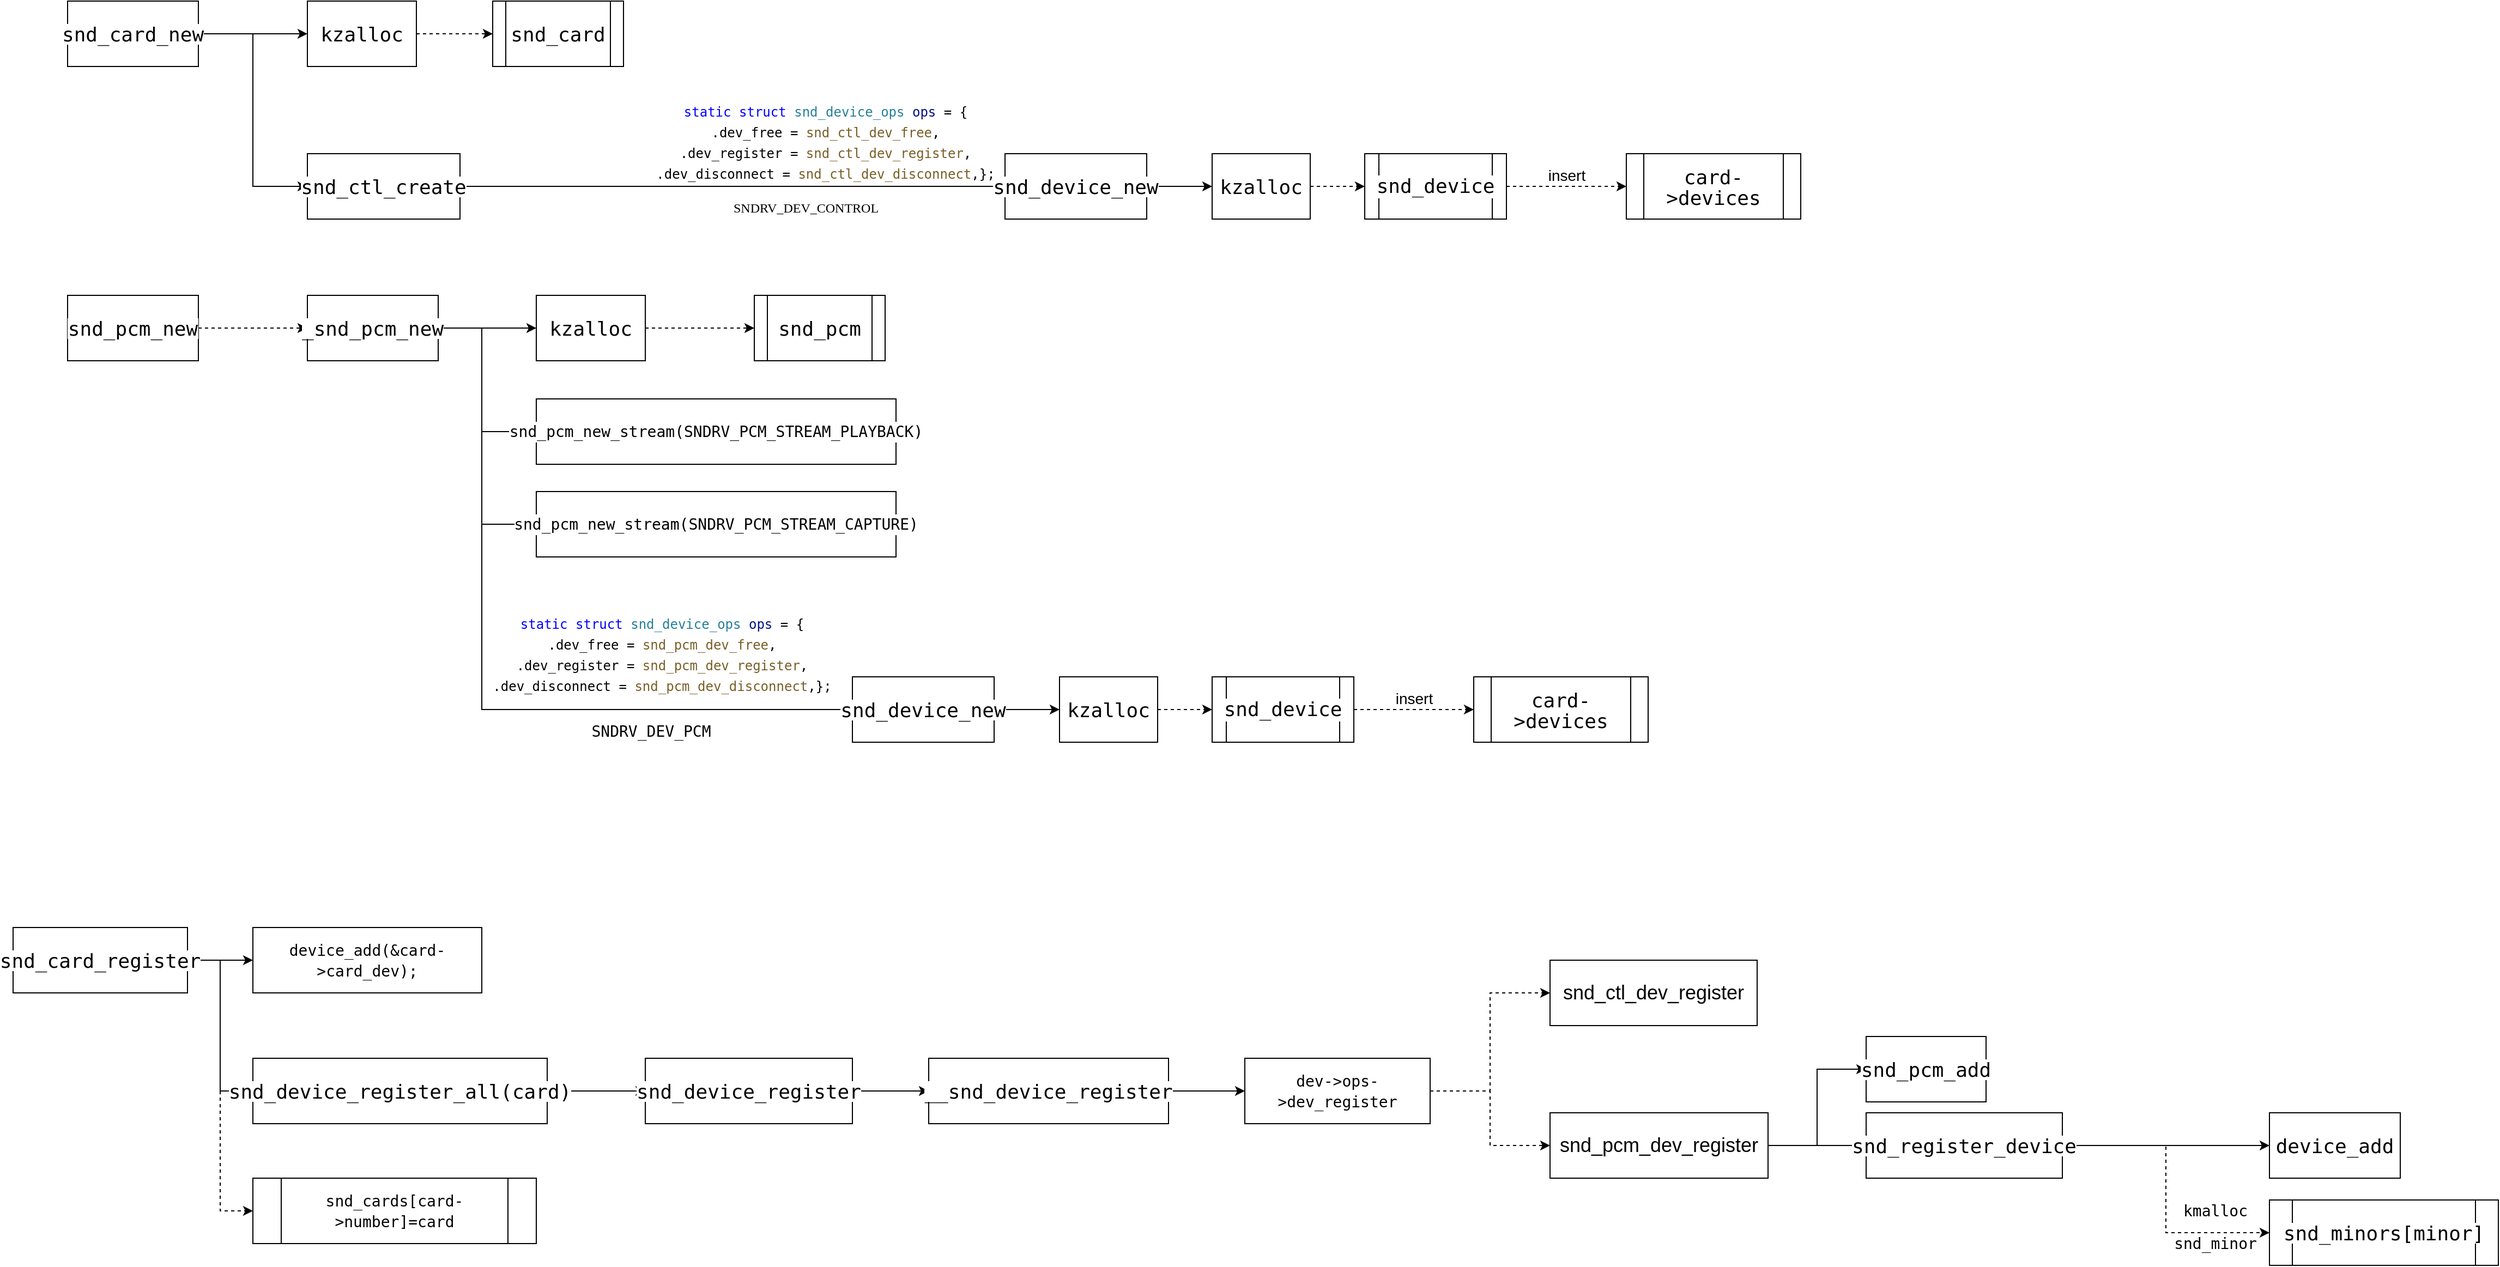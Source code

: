 <mxfile version="14.7.6" type="github">
  <diagram id="GA7JvFSTfR5UvjS3zdCi" name="Page-1">
    <mxGraphModel dx="1355" dy="793" grid="1" gridSize="10" guides="1" tooltips="1" connect="1" arrows="1" fold="1" page="1" pageScale="1" pageWidth="827" pageHeight="1169" math="0" shadow="0">
      <root>
        <mxCell id="0" />
        <mxCell id="1" parent="0" />
        <mxCell id="i92UBZPYgpHDVVU4iysN-3" style="edgeStyle=orthogonalEdgeStyle;rounded=0;orthogonalLoop=1;jettySize=auto;html=1;entryX=0;entryY=0.5;entryDx=0;entryDy=0;fontSize=18;" parent="1" source="i92UBZPYgpHDVVU4iysN-1" target="i92UBZPYgpHDVVU4iysN-2" edge="1">
          <mxGeometry relative="1" as="geometry" />
        </mxCell>
        <mxCell id="i92UBZPYgpHDVVU4iysN-8" style="edgeStyle=orthogonalEdgeStyle;rounded=0;orthogonalLoop=1;jettySize=auto;html=1;entryX=0;entryY=0.5;entryDx=0;entryDy=0;fontSize=5;" parent="1" source="i92UBZPYgpHDVVU4iysN-1" target="i92UBZPYgpHDVVU4iysN-7" edge="1">
          <mxGeometry relative="1" as="geometry" />
        </mxCell>
        <mxCell id="i92UBZPYgpHDVVU4iysN-1" value="&lt;div style=&quot;background-color: rgb(255, 255, 255); font-family: &amp;quot;droid sans mono&amp;quot;, &amp;quot;monospace&amp;quot;, monospace, &amp;quot;droid sans fallback&amp;quot;; font-weight: normal; font-size: 18px; line-height: 19px;&quot;&gt;&lt;div style=&quot;font-size: 18px;&quot;&gt;&lt;font style=&quot;font-size: 18px;&quot;&gt;snd_card_new&lt;/font&gt;&lt;/div&gt;&lt;/div&gt;" style="whiteSpace=wrap;html=1;fontSize=18;" parent="1" vertex="1">
          <mxGeometry x="80" y="190" width="120" height="60" as="geometry" />
        </mxCell>
        <mxCell id="i92UBZPYgpHDVVU4iysN-6" style="edgeStyle=orthogonalEdgeStyle;rounded=0;orthogonalLoop=1;jettySize=auto;html=1;entryX=0;entryY=0.5;entryDx=0;entryDy=0;dashed=1;fontSize=18;" parent="1" source="i92UBZPYgpHDVVU4iysN-2" target="i92UBZPYgpHDVVU4iysN-5" edge="1">
          <mxGeometry relative="1" as="geometry" />
        </mxCell>
        <mxCell id="i92UBZPYgpHDVVU4iysN-2" value="&lt;div style=&quot;background-color: rgb(255, 255, 255); font-family: &amp;quot;droid sans mono&amp;quot;, &amp;quot;monospace&amp;quot;, monospace, &amp;quot;droid sans fallback&amp;quot;; font-weight: normal; font-size: 18px; line-height: 19px;&quot;&gt;&lt;div style=&quot;font-size: 18px;&quot;&gt;&lt;font style=&quot;font-size: 18px;&quot;&gt;kzalloc&lt;/font&gt;&lt;/div&gt;&lt;/div&gt;" style="whiteSpace=wrap;html=1;fontSize=18;" parent="1" vertex="1">
          <mxGeometry x="300" y="190" width="100" height="60" as="geometry" />
        </mxCell>
        <mxCell id="i92UBZPYgpHDVVU4iysN-5" value="&lt;div style=&quot;background-color: rgb(255, 255, 255); font-family: &amp;quot;droid sans mono&amp;quot;, &amp;quot;monospace&amp;quot;, monospace, &amp;quot;droid sans fallback&amp;quot;; font-weight: normal; font-size: 18px; line-height: 19px;&quot;&gt;&lt;div style=&quot;font-size: 18px;&quot;&gt;&lt;font style=&quot;font-size: 18px;&quot;&gt;snd_card&lt;/font&gt;&lt;/div&gt;&lt;/div&gt;" style="shape=process;whiteSpace=wrap;html=1;backgroundOutline=1;fontSize=18;" parent="1" vertex="1">
          <mxGeometry x="470" y="190" width="120" height="60" as="geometry" />
        </mxCell>
        <mxCell id="i92UBZPYgpHDVVU4iysN-69" style="edgeStyle=orthogonalEdgeStyle;rounded=0;orthogonalLoop=1;jettySize=auto;html=1;fontSize=14;" parent="1" source="i92UBZPYgpHDVVU4iysN-7" target="i92UBZPYgpHDVVU4iysN-9" edge="1">
          <mxGeometry relative="1" as="geometry" />
        </mxCell>
        <mxCell id="i92UBZPYgpHDVVU4iysN-7" value="&lt;div style=&quot;background-color: rgb(255, 255, 255); font-family: &amp;quot;droid sans mono&amp;quot;, &amp;quot;monospace&amp;quot;, monospace, &amp;quot;droid sans fallback&amp;quot;; font-weight: normal; font-size: 18px; line-height: 19px;&quot;&gt;&lt;div style=&quot;font-size: 18px;&quot;&gt;snd_ctl_create&lt;/div&gt;&lt;/div&gt;" style="whiteSpace=wrap;html=1;fontSize=18;" parent="1" vertex="1">
          <mxGeometry x="300" y="330" width="140" height="60" as="geometry" />
        </mxCell>
        <mxCell id="i92UBZPYgpHDVVU4iysN-15" style="edgeStyle=orthogonalEdgeStyle;rounded=0;orthogonalLoop=1;jettySize=auto;html=1;fontSize=5;entryX=0;entryY=0.5;entryDx=0;entryDy=0;" parent="1" source="i92UBZPYgpHDVVU4iysN-9" target="i92UBZPYgpHDVVU4iysN-13" edge="1">
          <mxGeometry relative="1" as="geometry">
            <mxPoint x="690" y="70" as="targetPoint" />
          </mxGeometry>
        </mxCell>
        <mxCell id="i92UBZPYgpHDVVU4iysN-9" value="&lt;div style=&quot;background-color: rgb(255 , 255 , 255) ; font-family: &amp;#34;droid sans mono&amp;#34; , &amp;#34;monospace&amp;#34; , monospace , &amp;#34;droid sans fallback&amp;#34; ; font-weight: normal ; font-size: 18px ; line-height: 19px&quot;&gt;&lt;div&gt;&lt;font style=&quot;font-size: 18px&quot;&gt;snd_device_new&lt;/font&gt;&lt;/div&gt;&lt;/div&gt;" style="whiteSpace=wrap;html=1;fontSize=5;" parent="1" vertex="1">
          <mxGeometry x="940" y="330" width="130" height="60" as="geometry" />
        </mxCell>
        <mxCell id="i92UBZPYgpHDVVU4iysN-17" style="edgeStyle=orthogonalEdgeStyle;rounded=0;orthogonalLoop=1;jettySize=auto;html=1;entryX=0;entryY=0.5;entryDx=0;entryDy=0;fontSize=5;dashed=1;" parent="1" source="i92UBZPYgpHDVVU4iysN-13" target="i92UBZPYgpHDVVU4iysN-16" edge="1">
          <mxGeometry relative="1" as="geometry" />
        </mxCell>
        <mxCell id="i92UBZPYgpHDVVU4iysN-13" value="&lt;div style=&quot;background-color: rgb(255 , 255 , 255) ; font-family: &amp;#34;droid sans mono&amp;#34; , &amp;#34;monospace&amp;#34; , monospace , &amp;#34;droid sans fallback&amp;#34; ; font-weight: normal ; font-size: 18px ; line-height: 19px&quot;&gt;&lt;div&gt;&lt;font style=&quot;font-size: 18px&quot;&gt;kzalloc&lt;/font&gt;&lt;/div&gt;&lt;/div&gt;" style="whiteSpace=wrap;html=1;fontSize=5;" parent="1" vertex="1">
          <mxGeometry x="1130" y="330" width="90" height="60" as="geometry" />
        </mxCell>
        <mxCell id="i92UBZPYgpHDVVU4iysN-60" style="edgeStyle=orthogonalEdgeStyle;rounded=0;orthogonalLoop=1;jettySize=auto;html=1;entryX=0;entryY=0.5;entryDx=0;entryDy=0;dashed=1;fontSize=14;" parent="1" source="i92UBZPYgpHDVVU4iysN-16" target="i92UBZPYgpHDVVU4iysN-59" edge="1">
          <mxGeometry relative="1" as="geometry" />
        </mxCell>
        <mxCell id="i92UBZPYgpHDVVU4iysN-16" value="&lt;div style=&quot;background-color: rgb(255 , 255 , 255) ; font-family: &amp;#34;droid sans mono&amp;#34; , &amp;#34;monospace&amp;#34; , monospace , &amp;#34;droid sans fallback&amp;#34; ; font-weight: normal ; font-size: 14px ; line-height: 19px&quot;&gt;&lt;div&gt;&lt;font style=&quot;font-size: 18px&quot;&gt;snd_device&lt;/font&gt;&lt;/div&gt;&lt;/div&gt;" style="shape=process;whiteSpace=wrap;html=1;backgroundOutline=1;fontSize=5;" parent="1" vertex="1">
          <mxGeometry x="1270" y="330" width="130" height="60" as="geometry" />
        </mxCell>
        <mxCell id="i92UBZPYgpHDVVU4iysN-19" value="&lt;font style=&quot;font-size: 14px;&quot;&gt;inser&lt;/font&gt;t" style="text;html=1;align=center;verticalAlign=middle;resizable=0;points=[];autosize=1;strokeColor=none;fontSize=14;" parent="1" vertex="1">
          <mxGeometry x="1430" y="340" width="50" height="20" as="geometry" />
        </mxCell>
        <mxCell id="i92UBZPYgpHDVVU4iysN-23" value="&lt;div style=&quot;color: rgb(0 , 0 , 0) ; background-color: rgb(255 , 255 , 255) ; font-family: &amp;#34;droid sans mono&amp;#34; , &amp;#34;monospace&amp;#34; , monospace , &amp;#34;droid sans fallback&amp;#34; ; font-weight: normal ; font-size: 12px ; line-height: 19px&quot; align=&quot;center&quot;&gt;&lt;div&gt;&lt;font style=&quot;font-size: 12px&quot;&gt;&lt;span style=&quot;color: #000000&quot;&gt;    &lt;/span&gt;&lt;span style=&quot;color: #0000ff&quot;&gt;static&lt;/span&gt;&lt;span style=&quot;color: #000000&quot;&gt; &lt;/span&gt;&lt;span style=&quot;color: #0000ff&quot;&gt;struct&lt;/span&gt;&lt;span style=&quot;color: #000000&quot;&gt; &lt;/span&gt;&lt;span style=&quot;color: #267f99&quot;&gt;snd_device_ops&lt;/span&gt;&lt;span style=&quot;color: #000000&quot;&gt; &lt;/span&gt;&lt;span style=&quot;color: #001080&quot;&gt;ops&lt;/span&gt;&lt;span style=&quot;color: #000000&quot;&gt; = {&lt;/span&gt;&lt;/font&gt;&lt;/div&gt;&lt;div&gt;&lt;font style=&quot;font-size: 12px&quot;&gt;&lt;span style=&quot;color: #000000&quot;&gt;        .dev_free = &lt;/span&gt;&lt;span style=&quot;color: #795e26&quot;&gt;snd_ctl_dev_free&lt;/span&gt;&lt;span style=&quot;color: #000000&quot;&gt;,&lt;/span&gt;&lt;/font&gt;&lt;/div&gt;&lt;div&gt;&lt;font style=&quot;font-size: 12px&quot;&gt;&lt;span style=&quot;color: #000000&quot;&gt;        .dev_register = &lt;/span&gt;&lt;span style=&quot;color: #795e26&quot;&gt;snd_ctl_dev_register&lt;/span&gt;&lt;span style=&quot;color: #000000&quot;&gt;,&lt;/span&gt;&lt;/font&gt;&lt;/div&gt;&lt;div&gt;&lt;font style=&quot;font-size: 12px&quot;&gt;&lt;span style=&quot;color: #000000&quot;&gt;        .dev_disconnect = &lt;/span&gt;&lt;span style=&quot;color: #795e26&quot;&gt;snd_ctl_dev_disconnect&lt;/span&gt;&lt;span style=&quot;color: #000000&quot;&gt;,};&lt;/span&gt;&lt;/font&gt;&lt;/div&gt;&lt;/div&gt;" style="text;html=1;align=center;verticalAlign=middle;resizable=0;points=[];autosize=1;strokeColor=none;fontSize=14;" parent="1" vertex="1">
          <mxGeometry x="640" y="280" width="270" height="80" as="geometry" />
        </mxCell>
        <mxCell id="i92UBZPYgpHDVVU4iysN-26" style="edgeStyle=orthogonalEdgeStyle;rounded=0;orthogonalLoop=1;jettySize=auto;html=1;entryX=0;entryY=0.5;entryDx=0;entryDy=0;fontSize=14;" parent="1" source="i92UBZPYgpHDVVU4iysN-24" target="i92UBZPYgpHDVVU4iysN-25" edge="1">
          <mxGeometry relative="1" as="geometry" />
        </mxCell>
        <mxCell id="i92UBZPYgpHDVVU4iysN-34" style="edgeStyle=orthogonalEdgeStyle;rounded=0;orthogonalLoop=1;jettySize=auto;html=1;entryX=0;entryY=0.5;entryDx=0;entryDy=0;fontSize=14;" parent="1" source="i92UBZPYgpHDVVU4iysN-24" target="i92UBZPYgpHDVVU4iysN-27" edge="1">
          <mxGeometry relative="1" as="geometry" />
        </mxCell>
        <mxCell id="i92UBZPYgpHDVVU4iysN-37" style="edgeStyle=orthogonalEdgeStyle;rounded=0;orthogonalLoop=1;jettySize=auto;html=1;entryX=0;entryY=0.5;entryDx=0;entryDy=0;fontSize=14;dashed=1;" parent="1" source="i92UBZPYgpHDVVU4iysN-24" target="i92UBZPYgpHDVVU4iysN-35" edge="1">
          <mxGeometry relative="1" as="geometry" />
        </mxCell>
        <mxCell id="i92UBZPYgpHDVVU4iysN-24" value="&lt;div style=&quot;background-color: rgb(255 , 255 , 255) ; font-family: &amp;quot;droid sans mono&amp;quot; , &amp;quot;monospace&amp;quot; , monospace , &amp;quot;droid sans fallback&amp;quot; ; font-weight: normal ; font-size: 18px ; line-height: 19px&quot;&gt;&lt;div&gt;&lt;font style=&quot;font-size: 18px&quot;&gt;snd_card_register&lt;/font&gt;&lt;/div&gt;&lt;/div&gt;" style="whiteSpace=wrap;html=1;fontSize=14;align=center;" parent="1" vertex="1">
          <mxGeometry x="30" y="1040" width="160" height="60" as="geometry" />
        </mxCell>
        <mxCell id="i92UBZPYgpHDVVU4iysN-25" value="&lt;div style=&quot;background-color: rgb(255 , 255 , 255) ; font-family: &amp;#34;droid sans mono&amp;#34; , &amp;#34;monospace&amp;#34; , monospace , &amp;#34;droid sans fallback&amp;#34; ; font-weight: normal ; line-height: 19px&quot;&gt;&lt;div&gt;&lt;font style=&quot;font-size: 14px&quot;&gt;device_add(&amp;amp;card-&amp;gt;card_dev);&lt;/font&gt;&lt;/div&gt;&lt;/div&gt;" style="whiteSpace=wrap;html=1;fontSize=14;align=center;" parent="1" vertex="1">
          <mxGeometry x="250" y="1040" width="210" height="60" as="geometry" />
        </mxCell>
        <mxCell id="i92UBZPYgpHDVVU4iysN-40" style="edgeStyle=orthogonalEdgeStyle;rounded=0;orthogonalLoop=1;jettySize=auto;html=1;fontSize=14;" parent="1" source="i92UBZPYgpHDVVU4iysN-27" target="i92UBZPYgpHDVVU4iysN-38" edge="1">
          <mxGeometry relative="1" as="geometry" />
        </mxCell>
        <mxCell id="i92UBZPYgpHDVVU4iysN-27" value="&lt;div style=&quot;background-color: rgb(255 , 255 , 255) ; font-family: &amp;#34;droid sans mono&amp;#34; , &amp;#34;monospace&amp;#34; , monospace , &amp;#34;droid sans fallback&amp;#34; ; font-weight: normal ; font-size: 18px ; line-height: 19px&quot;&gt;&lt;div&gt;&lt;font style=&quot;font-size: 18px&quot;&gt;snd_device_register_all&lt;/font&gt;&lt;font style=&quot;font-size: 18px&quot;&gt;(card)&lt;/font&gt;&lt;/div&gt;&lt;/div&gt;" style="whiteSpace=wrap;html=1;fontSize=14;align=center;" parent="1" vertex="1">
          <mxGeometry x="250" y="1160" width="270" height="60" as="geometry" />
        </mxCell>
        <mxCell id="i92UBZPYgpHDVVU4iysN-35" value="&lt;div style=&quot;background-color: rgb(255 , 255 , 255) ; font-family: &amp;#34;droid sans mono&amp;#34; , &amp;#34;monospace&amp;#34; , monospace , &amp;#34;droid sans fallback&amp;#34; ; font-weight: normal ; font-size: 14px ; line-height: 19px&quot;&gt;&lt;div&gt;snd_cards[card-&amp;gt;number]=card&lt;/div&gt;&lt;/div&gt;" style="shape=process;whiteSpace=wrap;html=1;backgroundOutline=1;fontSize=14;align=center;" parent="1" vertex="1">
          <mxGeometry x="250" y="1270" width="260" height="60" as="geometry" />
        </mxCell>
        <mxCell id="i92UBZPYgpHDVVU4iysN-41" style="edgeStyle=orthogonalEdgeStyle;rounded=0;orthogonalLoop=1;jettySize=auto;html=1;entryX=0;entryY=0.5;entryDx=0;entryDy=0;fontSize=14;" parent="1" source="i92UBZPYgpHDVVU4iysN-38" target="i92UBZPYgpHDVVU4iysN-39" edge="1">
          <mxGeometry relative="1" as="geometry" />
        </mxCell>
        <mxCell id="i92UBZPYgpHDVVU4iysN-38" value="&lt;div style=&quot;background-color: rgb(255 , 255 , 255) ; font-family: &amp;#34;droid sans mono&amp;#34; , &amp;#34;monospace&amp;#34; , monospace , &amp;#34;droid sans fallback&amp;#34; ; font-weight: normal ; font-size: 18px ; line-height: 19px&quot;&gt;&lt;div&gt;&lt;font style=&quot;font-size: 18px&quot;&gt;snd_device_register&lt;/font&gt;&lt;/div&gt;&lt;/div&gt;" style="whiteSpace=wrap;html=1;fontSize=14;align=center;" parent="1" vertex="1">
          <mxGeometry x="610" y="1160" width="190" height="60" as="geometry" />
        </mxCell>
        <mxCell id="i92UBZPYgpHDVVU4iysN-44" style="edgeStyle=orthogonalEdgeStyle;rounded=0;orthogonalLoop=1;jettySize=auto;html=1;fontSize=14;" parent="1" source="i92UBZPYgpHDVVU4iysN-39" target="i92UBZPYgpHDVVU4iysN-43" edge="1">
          <mxGeometry relative="1" as="geometry" />
        </mxCell>
        <mxCell id="i92UBZPYgpHDVVU4iysN-39" value="&lt;div style=&quot;background-color: rgb(255 , 255 , 255) ; font-family: &amp;#34;droid sans mono&amp;#34; , &amp;#34;monospace&amp;#34; , monospace , &amp;#34;droid sans fallback&amp;#34; ; font-weight: normal ; font-size: 18px ; line-height: 19px&quot;&gt;&lt;div&gt;&lt;font style=&quot;font-size: 18px&quot;&gt;__snd_device_register&lt;/font&gt;&lt;/div&gt;&lt;/div&gt;" style="whiteSpace=wrap;html=1;fontSize=14;align=center;" parent="1" vertex="1">
          <mxGeometry x="870" y="1160" width="220" height="60" as="geometry" />
        </mxCell>
        <mxCell id="i92UBZPYgpHDVVU4iysN-47" style="edgeStyle=orthogonalEdgeStyle;rounded=0;orthogonalLoop=1;jettySize=auto;html=1;entryX=0;entryY=0.5;entryDx=0;entryDy=0;fontSize=14;dashed=1;" parent="1" source="i92UBZPYgpHDVVU4iysN-43" target="i92UBZPYgpHDVVU4iysN-46" edge="1">
          <mxGeometry relative="1" as="geometry" />
        </mxCell>
        <mxCell id="Il8xRyf-RWIodO80tz---3" style="edgeStyle=orthogonalEdgeStyle;rounded=0;orthogonalLoop=1;jettySize=auto;html=1;dashed=1;" edge="1" parent="1" source="i92UBZPYgpHDVVU4iysN-43" target="Il8xRyf-RWIodO80tz---1">
          <mxGeometry relative="1" as="geometry" />
        </mxCell>
        <mxCell id="i92UBZPYgpHDVVU4iysN-43" value="&lt;div style=&quot;background-color: rgb(255 , 255 , 255) ; font-family: &amp;#34;droid sans mono&amp;#34; , &amp;#34;monospace&amp;#34; , monospace , &amp;#34;droid sans fallback&amp;#34; ; font-weight: normal ; font-size: 14px ; line-height: 19px&quot;&gt;&lt;div&gt;dev-&amp;gt;ops-&amp;gt;dev_register&lt;/div&gt;&lt;/div&gt;" style="whiteSpace=wrap;html=1;fontSize=14;align=center;" parent="1" vertex="1">
          <mxGeometry x="1160" y="1160" width="170" height="60" as="geometry" />
        </mxCell>
        <mxCell id="i92UBZPYgpHDVVU4iysN-46" value="&lt;font style=&quot;font-size: 18px&quot;&gt;snd_ctl_dev_register&lt;/font&gt;" style="whiteSpace=wrap;html=1;fontSize=14;align=center;" parent="1" vertex="1">
          <mxGeometry x="1440" y="1070" width="190" height="60" as="geometry" />
        </mxCell>
        <mxCell id="i92UBZPYgpHDVVU4iysN-51" style="edgeStyle=orthogonalEdgeStyle;rounded=0;orthogonalLoop=1;jettySize=auto;html=1;entryX=0;entryY=0.5;entryDx=0;entryDy=0;dashed=1;fontSize=14;" parent="1" source="i92UBZPYgpHDVVU4iysN-49" target="i92UBZPYgpHDVVU4iysN-50" edge="1">
          <mxGeometry relative="1" as="geometry" />
        </mxCell>
        <mxCell id="i92UBZPYgpHDVVU4iysN-49" value="&lt;div style=&quot;background-color: rgb(255 , 255 , 255) ; font-family: &amp;#34;droid sans mono&amp;#34; , &amp;#34;monospace&amp;#34; , monospace , &amp;#34;droid sans fallback&amp;#34; ; font-weight: normal ; font-size: 18px ; line-height: 19px&quot;&gt;&lt;div&gt;&lt;font style=&quot;font-size: 18px&quot;&gt;snd_pcm_new&lt;/font&gt;&lt;/div&gt;&lt;/div&gt;" style="whiteSpace=wrap;html=1;fontSize=14;align=center;" parent="1" vertex="1">
          <mxGeometry x="80" y="460" width="120" height="60" as="geometry" />
        </mxCell>
        <mxCell id="i92UBZPYgpHDVVU4iysN-54" style="edgeStyle=orthogonalEdgeStyle;rounded=0;orthogonalLoop=1;jettySize=auto;html=1;fontSize=14;" parent="1" source="i92UBZPYgpHDVVU4iysN-50" target="i92UBZPYgpHDVVU4iysN-53" edge="1">
          <mxGeometry relative="1" as="geometry" />
        </mxCell>
        <mxCell id="i92UBZPYgpHDVVU4iysN-63" style="edgeStyle=orthogonalEdgeStyle;rounded=0;orthogonalLoop=1;jettySize=auto;html=1;entryX=0;entryY=0.5;entryDx=0;entryDy=0;fontSize=14;" parent="1" source="i92UBZPYgpHDVVU4iysN-50" target="i92UBZPYgpHDVVU4iysN-61" edge="1">
          <mxGeometry relative="1" as="geometry">
            <Array as="points">
              <mxPoint x="460" y="490" />
              <mxPoint x="460" y="585" />
            </Array>
          </mxGeometry>
        </mxCell>
        <mxCell id="i92UBZPYgpHDVVU4iysN-64" style="edgeStyle=orthogonalEdgeStyle;rounded=0;orthogonalLoop=1;jettySize=auto;html=1;entryX=0;entryY=0.5;entryDx=0;entryDy=0;fontSize=14;" parent="1" source="i92UBZPYgpHDVVU4iysN-50" target="i92UBZPYgpHDVVU4iysN-62" edge="1">
          <mxGeometry relative="1" as="geometry">
            <Array as="points">
              <mxPoint x="460" y="490" />
              <mxPoint x="460" y="670" />
            </Array>
          </mxGeometry>
        </mxCell>
        <mxCell id="i92UBZPYgpHDVVU4iysN-78" style="edgeStyle=orthogonalEdgeStyle;rounded=0;orthogonalLoop=1;jettySize=auto;html=1;entryX=0;entryY=0.5;entryDx=0;entryDy=0;fontSize=14;" parent="1" source="i92UBZPYgpHDVVU4iysN-50" target="i92UBZPYgpHDVVU4iysN-71" edge="1">
          <mxGeometry relative="1" as="geometry">
            <Array as="points">
              <mxPoint x="460" y="490" />
              <mxPoint x="460" y="840" />
            </Array>
          </mxGeometry>
        </mxCell>
        <mxCell id="i92UBZPYgpHDVVU4iysN-50" value="&lt;div style=&quot;background-color: rgb(255 , 255 , 255) ; font-family: &amp;#34;droid sans mono&amp;#34; , &amp;#34;monospace&amp;#34; , monospace , &amp;#34;droid sans fallback&amp;#34; ; font-weight: normal ; font-size: 18px ; line-height: 19px&quot;&gt;&lt;div&gt;&lt;font style=&quot;font-size: 18px&quot;&gt;_snd_pcm_new&lt;/font&gt;&lt;/div&gt;&lt;/div&gt;" style="whiteSpace=wrap;html=1;fontSize=14;align=center;" parent="1" vertex="1">
          <mxGeometry x="300" y="460" width="120" height="60" as="geometry" />
        </mxCell>
        <mxCell id="i92UBZPYgpHDVVU4iysN-52" value="&lt;div style=&quot;color: rgb(0 , 0 , 0) ; background-color: rgb(255 , 255 , 255) ; font-family: &amp;#34;droid sans mono&amp;#34; , &amp;#34;monospace&amp;#34; , monospace , &amp;#34;droid sans fallback&amp;#34; ; font-weight: normal ; font-size: 12px ; line-height: 19px&quot;&gt;&lt;div&gt;&lt;font style=&quot;font-size: 12px&quot;&gt;&lt;span style=&quot;color: #0000ff&quot;&gt;static&lt;/span&gt;&lt;span style=&quot;color: #000000&quot;&gt; &lt;/span&gt;&lt;span style=&quot;color: #0000ff&quot;&gt;struct&lt;/span&gt;&lt;span style=&quot;color: #000000&quot;&gt; &lt;/span&gt;&lt;span style=&quot;color: #267f99&quot;&gt;snd_device_ops&lt;/span&gt;&lt;span style=&quot;color: #000000&quot;&gt; &lt;/span&gt;&lt;span style=&quot;color: #001080&quot;&gt;ops&lt;/span&gt;&lt;span style=&quot;color: #000000&quot;&gt; = {&lt;/span&gt;&lt;/font&gt;&lt;/div&gt;&lt;div&gt;&lt;font style=&quot;font-size: 12px&quot;&gt;&lt;span style=&quot;color: #000000&quot;&gt;        .dev_free = &lt;/span&gt;&lt;span style=&quot;color: #795e26&quot;&gt;snd_pcm_dev_free&lt;/span&gt;&lt;span style=&quot;color: #000000&quot;&gt;,&lt;/span&gt;&lt;/font&gt;&lt;/div&gt;&lt;div&gt;&lt;font style=&quot;font-size: 12px&quot;&gt;&lt;span style=&quot;color: #000000&quot;&gt;        .dev_register = &lt;/span&gt;&lt;span style=&quot;color: #795e26&quot;&gt;snd_pcm_dev_register&lt;/span&gt;&lt;span style=&quot;color: #000000&quot;&gt;,&lt;/span&gt;&lt;/font&gt;&lt;/div&gt;&lt;div&gt;&lt;font style=&quot;font-size: 12px&quot;&gt;&lt;span style=&quot;color: #000000&quot;&gt;        .dev_disconnect = &lt;/span&gt;&lt;span style=&quot;color: #795e26&quot;&gt;snd_pcm_dev_disconnect&lt;/span&gt;&lt;span style=&quot;color: #000000&quot;&gt;,};&lt;/span&gt;&lt;/font&gt;&lt;/div&gt;&lt;/div&gt;" style="text;html=1;align=center;verticalAlign=middle;resizable=0;points=[];autosize=1;strokeColor=none;fontSize=14;" parent="1" vertex="1">
          <mxGeometry x="490" y="750" width="270" height="80" as="geometry" />
        </mxCell>
        <mxCell id="i92UBZPYgpHDVVU4iysN-56" style="edgeStyle=orthogonalEdgeStyle;rounded=0;orthogonalLoop=1;jettySize=auto;html=1;fontSize=14;dashed=1;" parent="1" source="i92UBZPYgpHDVVU4iysN-53" target="i92UBZPYgpHDVVU4iysN-55" edge="1">
          <mxGeometry relative="1" as="geometry" />
        </mxCell>
        <mxCell id="i92UBZPYgpHDVVU4iysN-53" value="&lt;div style=&quot;background-color: rgb(255 , 255 , 255) ; font-family: &amp;#34;droid sans mono&amp;#34; , &amp;#34;monospace&amp;#34; , monospace , &amp;#34;droid sans fallback&amp;#34; ; font-weight: normal ; font-size: 18px ; line-height: 19px&quot;&gt;&lt;div&gt;&lt;font style=&quot;font-size: 18px&quot;&gt;kzalloc&lt;/font&gt;&lt;/div&gt;&lt;/div&gt;" style="whiteSpace=wrap;html=1;fontSize=14;align=center;" parent="1" vertex="1">
          <mxGeometry x="510" y="460" width="100" height="60" as="geometry" />
        </mxCell>
        <mxCell id="i92UBZPYgpHDVVU4iysN-55" value="&lt;div style=&quot;background-color: rgb(255 , 255 , 255) ; font-family: &amp;#34;droid sans mono&amp;#34; , &amp;#34;monospace&amp;#34; , monospace , &amp;#34;droid sans fallback&amp;#34; ; font-weight: normal ; font-size: 18px ; line-height: 19px&quot;&gt;&lt;div&gt;&lt;font style=&quot;font-size: 18px&quot;&gt;snd_pcm&lt;/font&gt;&lt;/div&gt;&lt;/div&gt;" style="shape=process;whiteSpace=wrap;html=1;backgroundOutline=1;fontSize=14;align=center;" parent="1" vertex="1">
          <mxGeometry x="710" y="460" width="120" height="60" as="geometry" />
        </mxCell>
        <mxCell id="i92UBZPYgpHDVVU4iysN-59" value="&lt;div style=&quot;background-color: rgb(255 , 255 , 255) ; font-family: &amp;#34;droid sans mono&amp;#34; , &amp;#34;monospace&amp;#34; , monospace , &amp;#34;droid sans fallback&amp;#34; ; font-weight: normal ; font-size: 18px ; line-height: 19px&quot;&gt;&lt;div&gt;&lt;font style=&quot;font-size: 18px&quot;&gt;card-&amp;gt;devices&lt;/font&gt;&lt;/div&gt;&lt;/div&gt;" style="shape=process;whiteSpace=wrap;html=1;backgroundOutline=1;fontSize=14;align=center;" parent="1" vertex="1">
          <mxGeometry x="1510" y="330" width="160" height="60" as="geometry" />
        </mxCell>
        <mxCell id="i92UBZPYgpHDVVU4iysN-61" value="&lt;div style=&quot;background-color: rgb(255 , 255 , 255) ; font-family: &amp;#34;droid sans mono&amp;#34; , &amp;#34;monospace&amp;#34; , monospace , &amp;#34;droid sans fallback&amp;#34; ; font-weight: normal ; line-height: 19px&quot;&gt;&lt;div&gt;&lt;font style=&quot;font-size: 14px&quot;&gt;snd_pcm_new_stream(SNDRV_PCM_STREAM_PLAYBACK)&lt;/font&gt;&lt;/div&gt;&lt;/div&gt;" style="whiteSpace=wrap;html=1;fontSize=14;align=center;" parent="1" vertex="1">
          <mxGeometry x="510" y="555" width="330" height="60" as="geometry" />
        </mxCell>
        <mxCell id="i92UBZPYgpHDVVU4iysN-62" value="&lt;div style=&quot;background-color: rgb(255 , 255 , 255) ; font-family: &amp;#34;droid sans mono&amp;#34; , &amp;#34;monospace&amp;#34; , monospace , &amp;#34;droid sans fallback&amp;#34; ; font-weight: normal ; line-height: 19px&quot;&gt;&lt;div&gt;&lt;font style=&quot;font-size: 14px&quot;&gt;snd_pcm_new_stream(&lt;/font&gt;&lt;span style=&quot;color: #000000&quot;&gt;SNDRV_PCM_STREAM_CAPTURE&lt;/span&gt;&lt;font style=&quot;font-size: 14px&quot;&gt;)&lt;/font&gt;&lt;/div&gt;&lt;/div&gt;" style="whiteSpace=wrap;html=1;fontSize=14;align=center;" parent="1" vertex="1">
          <mxGeometry x="510" y="640" width="330" height="60" as="geometry" />
        </mxCell>
        <mxCell id="i92UBZPYgpHDVVU4iysN-66" value="&lt;div style=&quot;background-color: rgb(255 , 255 , 255) ; font-weight: normal ; font-size: 12px ; line-height: 19px&quot;&gt;&lt;div&gt;&lt;font style=&quot;font-size: 12px&quot; face=&quot;Verdana&quot;&gt;SNDRV_DEV_CONTROL&lt;/font&gt;&lt;/div&gt;&lt;/div&gt;" style="text;html=1;align=center;verticalAlign=middle;resizable=0;points=[];autosize=1;strokeColor=none;fontSize=14;" parent="1" vertex="1">
          <mxGeometry x="687" y="370" width="140" height="20" as="geometry" />
        </mxCell>
        <mxCell id="i92UBZPYgpHDVVU4iysN-70" style="edgeStyle=orthogonalEdgeStyle;rounded=0;orthogonalLoop=1;jettySize=auto;html=1;fontSize=5;entryX=0;entryY=0.5;entryDx=0;entryDy=0;" parent="1" source="i92UBZPYgpHDVVU4iysN-71" target="i92UBZPYgpHDVVU4iysN-73" edge="1">
          <mxGeometry relative="1" as="geometry">
            <mxPoint x="550" y="550" as="targetPoint" />
          </mxGeometry>
        </mxCell>
        <mxCell id="i92UBZPYgpHDVVU4iysN-71" value="&lt;div style=&quot;background-color: rgb(255 , 255 , 255) ; font-family: &amp;#34;droid sans mono&amp;#34; , &amp;#34;monospace&amp;#34; , monospace , &amp;#34;droid sans fallback&amp;#34; ; font-weight: normal ; font-size: 18px ; line-height: 19px&quot;&gt;&lt;div&gt;&lt;font style=&quot;font-size: 18px&quot;&gt;snd_device_new&lt;/font&gt;&lt;/div&gt;&lt;/div&gt;" style="whiteSpace=wrap;html=1;fontSize=5;" parent="1" vertex="1">
          <mxGeometry x="800" y="810" width="130" height="60" as="geometry" />
        </mxCell>
        <mxCell id="i92UBZPYgpHDVVU4iysN-72" style="edgeStyle=orthogonalEdgeStyle;rounded=0;orthogonalLoop=1;jettySize=auto;html=1;entryX=0;entryY=0.5;entryDx=0;entryDy=0;fontSize=5;dashed=1;" parent="1" source="i92UBZPYgpHDVVU4iysN-73" target="i92UBZPYgpHDVVU4iysN-75" edge="1">
          <mxGeometry relative="1" as="geometry" />
        </mxCell>
        <mxCell id="i92UBZPYgpHDVVU4iysN-73" value="&lt;div style=&quot;background-color: rgb(255 , 255 , 255) ; font-family: &amp;#34;droid sans mono&amp;#34; , &amp;#34;monospace&amp;#34; , monospace , &amp;#34;droid sans fallback&amp;#34; ; font-weight: normal ; font-size: 18px ; line-height: 19px&quot;&gt;&lt;div&gt;&lt;font style=&quot;font-size: 18px&quot;&gt;kzalloc&lt;/font&gt;&lt;/div&gt;&lt;/div&gt;" style="whiteSpace=wrap;html=1;fontSize=5;" parent="1" vertex="1">
          <mxGeometry x="990" y="810" width="90" height="60" as="geometry" />
        </mxCell>
        <mxCell id="i92UBZPYgpHDVVU4iysN-74" style="edgeStyle=orthogonalEdgeStyle;rounded=0;orthogonalLoop=1;jettySize=auto;html=1;entryX=0;entryY=0.5;entryDx=0;entryDy=0;dashed=1;fontSize=14;" parent="1" source="i92UBZPYgpHDVVU4iysN-75" target="i92UBZPYgpHDVVU4iysN-77" edge="1">
          <mxGeometry relative="1" as="geometry" />
        </mxCell>
        <mxCell id="i92UBZPYgpHDVVU4iysN-75" value="&lt;div style=&quot;background-color: rgb(255 , 255 , 255) ; font-family: &amp;#34;droid sans mono&amp;#34; , &amp;#34;monospace&amp;#34; , monospace , &amp;#34;droid sans fallback&amp;#34; ; font-weight: normal ; font-size: 14px ; line-height: 19px&quot;&gt;&lt;div&gt;&lt;font style=&quot;font-size: 18px&quot;&gt;snd_device&lt;/font&gt;&lt;/div&gt;&lt;/div&gt;" style="shape=process;whiteSpace=wrap;html=1;backgroundOutline=1;fontSize=5;" parent="1" vertex="1">
          <mxGeometry x="1130" y="810" width="130" height="60" as="geometry" />
        </mxCell>
        <mxCell id="i92UBZPYgpHDVVU4iysN-76" value="&lt;font style=&quot;font-size: 14px;&quot;&gt;inser&lt;/font&gt;t" style="text;html=1;align=center;verticalAlign=middle;resizable=0;points=[];autosize=1;strokeColor=none;fontSize=14;" parent="1" vertex="1">
          <mxGeometry x="1290" y="820" width="50" height="20" as="geometry" />
        </mxCell>
        <mxCell id="i92UBZPYgpHDVVU4iysN-77" value="&lt;div style=&quot;background-color: rgb(255 , 255 , 255) ; font-family: &amp;#34;droid sans mono&amp;#34; , &amp;#34;monospace&amp;#34; , monospace , &amp;#34;droid sans fallback&amp;#34; ; font-weight: normal ; font-size: 18px ; line-height: 19px&quot;&gt;&lt;div&gt;&lt;font style=&quot;font-size: 18px&quot;&gt;card-&amp;gt;devices&lt;/font&gt;&lt;/div&gt;&lt;/div&gt;" style="shape=process;whiteSpace=wrap;html=1;backgroundOutline=1;fontSize=14;align=center;" parent="1" vertex="1">
          <mxGeometry x="1370" y="810" width="160" height="60" as="geometry" />
        </mxCell>
        <mxCell id="i92UBZPYgpHDVVU4iysN-79" value="&lt;div style=&quot;background-color: rgb(255 , 255 , 255) ; font-family: &amp;#34;droid sans mono&amp;#34; , &amp;#34;monospace&amp;#34; , monospace , &amp;#34;droid sans fallback&amp;#34; ; font-weight: normal ; font-size: 14px ; line-height: 19px&quot;&gt;&lt;div&gt;SNDRV_DEV_PCM&lt;/div&gt;&lt;/div&gt;" style="text;html=1;align=center;verticalAlign=middle;resizable=0;points=[];autosize=1;strokeColor=none;fontSize=14;" parent="1" vertex="1">
          <mxGeometry x="560" y="850" width="110" height="20" as="geometry" />
        </mxCell>
        <mxCell id="Il8xRyf-RWIodO80tz---6" style="edgeStyle=orthogonalEdgeStyle;rounded=0;orthogonalLoop=1;jettySize=auto;html=1;fontSize=18;fontColor=#000000;" edge="1" parent="1" source="Il8xRyf-RWIodO80tz---1" target="Il8xRyf-RWIodO80tz---5">
          <mxGeometry relative="1" as="geometry" />
        </mxCell>
        <mxCell id="Il8xRyf-RWIodO80tz---7" style="edgeStyle=orthogonalEdgeStyle;rounded=0;orthogonalLoop=1;jettySize=auto;html=1;entryX=0;entryY=0.5;entryDx=0;entryDy=0;fontSize=18;fontColor=#000000;" edge="1" parent="1" source="Il8xRyf-RWIodO80tz---1" target="Il8xRyf-RWIodO80tz---4">
          <mxGeometry relative="1" as="geometry" />
        </mxCell>
        <mxCell id="Il8xRyf-RWIodO80tz---1" value="&lt;font style=&quot;font-size: 18px&quot;&gt;snd_pcm_dev_register&lt;/font&gt;" style="whiteSpace=wrap;html=1;" vertex="1" parent="1">
          <mxGeometry x="1440" y="1210" width="200" height="60" as="geometry" />
        </mxCell>
        <mxCell id="Il8xRyf-RWIodO80tz---4" value="&lt;div style=&quot;background-color: rgb(255, 255, 255); font-family: &amp;quot;droid sans mono&amp;quot;, &amp;quot;monospace&amp;quot;, monospace, &amp;quot;droid sans fallback&amp;quot;; font-weight: normal; font-size: 18px; line-height: 19px;&quot;&gt;&lt;div style=&quot;font-size: 18px;&quot;&gt;&lt;span style=&quot;font-size: 18px;&quot;&gt;snd_pcm_add&lt;/span&gt;&lt;/div&gt;&lt;/div&gt;" style="whiteSpace=wrap;html=1;fontSize=18;" vertex="1" parent="1">
          <mxGeometry x="1730" y="1140" width="110" height="60" as="geometry" />
        </mxCell>
        <mxCell id="Il8xRyf-RWIodO80tz---14" style="edgeStyle=orthogonalEdgeStyle;rounded=0;orthogonalLoop=1;jettySize=auto;html=1;entryX=0;entryY=0.5;entryDx=0;entryDy=0;fontSize=18;fontColor=#000000;" edge="1" parent="1" source="Il8xRyf-RWIodO80tz---5" target="Il8xRyf-RWIodO80tz---12">
          <mxGeometry relative="1" as="geometry" />
        </mxCell>
        <mxCell id="Il8xRyf-RWIodO80tz---15" style="edgeStyle=orthogonalEdgeStyle;rounded=0;orthogonalLoop=1;jettySize=auto;html=1;entryX=0;entryY=0.5;entryDx=0;entryDy=0;fontSize=18;fontColor=#000000;dashed=1;" edge="1" parent="1" source="Il8xRyf-RWIodO80tz---5" target="Il8xRyf-RWIodO80tz---8">
          <mxGeometry relative="1" as="geometry" />
        </mxCell>
        <mxCell id="Il8xRyf-RWIodO80tz---5" value="&lt;div style=&quot;background-color: rgb(255, 255, 255); font-family: &amp;quot;droid sans mono&amp;quot;, &amp;quot;monospace&amp;quot;, monospace, &amp;quot;droid sans fallback&amp;quot;; font-weight: normal; font-size: 18px; line-height: 19px;&quot;&gt;&lt;div style=&quot;font-size: 18px;&quot;&gt;&lt;span style=&quot;font-size: 18px;&quot;&gt;snd_register_device&lt;/span&gt;&lt;/div&gt;&lt;/div&gt;" style="whiteSpace=wrap;html=1;fontSize=18;" vertex="1" parent="1">
          <mxGeometry x="1730" y="1210" width="180" height="60" as="geometry" />
        </mxCell>
        <mxCell id="Il8xRyf-RWIodO80tz---8" value="&lt;div style=&quot;background-color: rgb(255 , 255 , 255) ; font-family: &amp;#34;droid sans mono&amp;#34; , &amp;#34;monospace&amp;#34; , monospace , &amp;#34;droid sans fallback&amp;#34; ; font-weight: normal ; line-height: 19px&quot;&gt;&lt;div&gt;&lt;font style=&quot;font-size: 18px&quot;&gt;snd_minors[minor]&lt;/font&gt;&lt;/div&gt;&lt;/div&gt;" style="shape=process;whiteSpace=wrap;html=1;backgroundOutline=1;fontSize=18;fontColor=#000000;" vertex="1" parent="1">
          <mxGeometry x="2100" y="1290" width="210" height="60" as="geometry" />
        </mxCell>
        <mxCell id="Il8xRyf-RWIodO80tz---10" value="&lt;div style=&quot;background-color: rgb(255 , 255 , 255) ; font-family: &amp;#34;droid sans mono&amp;#34; , &amp;#34;monospace&amp;#34; , monospace , &amp;#34;droid sans fallback&amp;#34; ; font-weight: normal ; font-size: 14px ; line-height: 19px&quot;&gt;&lt;div&gt;kmalloc&lt;/div&gt;&lt;/div&gt;" style="text;html=1;align=center;verticalAlign=middle;resizable=0;points=[];autosize=1;strokeColor=none;fontSize=18;fontColor=#000000;" vertex="1" parent="1">
          <mxGeometry x="2020" y="1290" width="60" height="20" as="geometry" />
        </mxCell>
        <mxCell id="Il8xRyf-RWIodO80tz---11" value="&lt;div style=&quot;background-color: rgb(255 , 255 , 255) ; font-family: &amp;#34;droid sans mono&amp;#34; , &amp;#34;monospace&amp;#34; , monospace , &amp;#34;droid sans fallback&amp;#34; ; font-weight: normal ; font-size: 14px ; line-height: 19px&quot;&gt;&lt;div&gt;snd_minor&lt;/div&gt;&lt;/div&gt;" style="text;html=1;align=center;verticalAlign=middle;resizable=0;points=[];autosize=1;strokeColor=none;fontSize=18;fontColor=#000000;" vertex="1" parent="1">
          <mxGeometry x="2010" y="1320" width="80" height="20" as="geometry" />
        </mxCell>
        <mxCell id="Il8xRyf-RWIodO80tz---12" value="&lt;div style=&quot;background-color: rgb(255 , 255 , 255) ; font-family: &amp;#34;droid sans mono&amp;#34; , &amp;#34;monospace&amp;#34; , monospace , &amp;#34;droid sans fallback&amp;#34; ; font-weight: normal ; line-height: 19px&quot;&gt;&lt;div&gt;&lt;font style=&quot;font-size: 18px&quot;&gt;device_add&lt;/font&gt;&lt;/div&gt;&lt;/div&gt;" style="whiteSpace=wrap;html=1;fontSize=18;fontColor=#000000;" vertex="1" parent="1">
          <mxGeometry x="2100" y="1210" width="120" height="60" as="geometry" />
        </mxCell>
      </root>
    </mxGraphModel>
  </diagram>
</mxfile>
